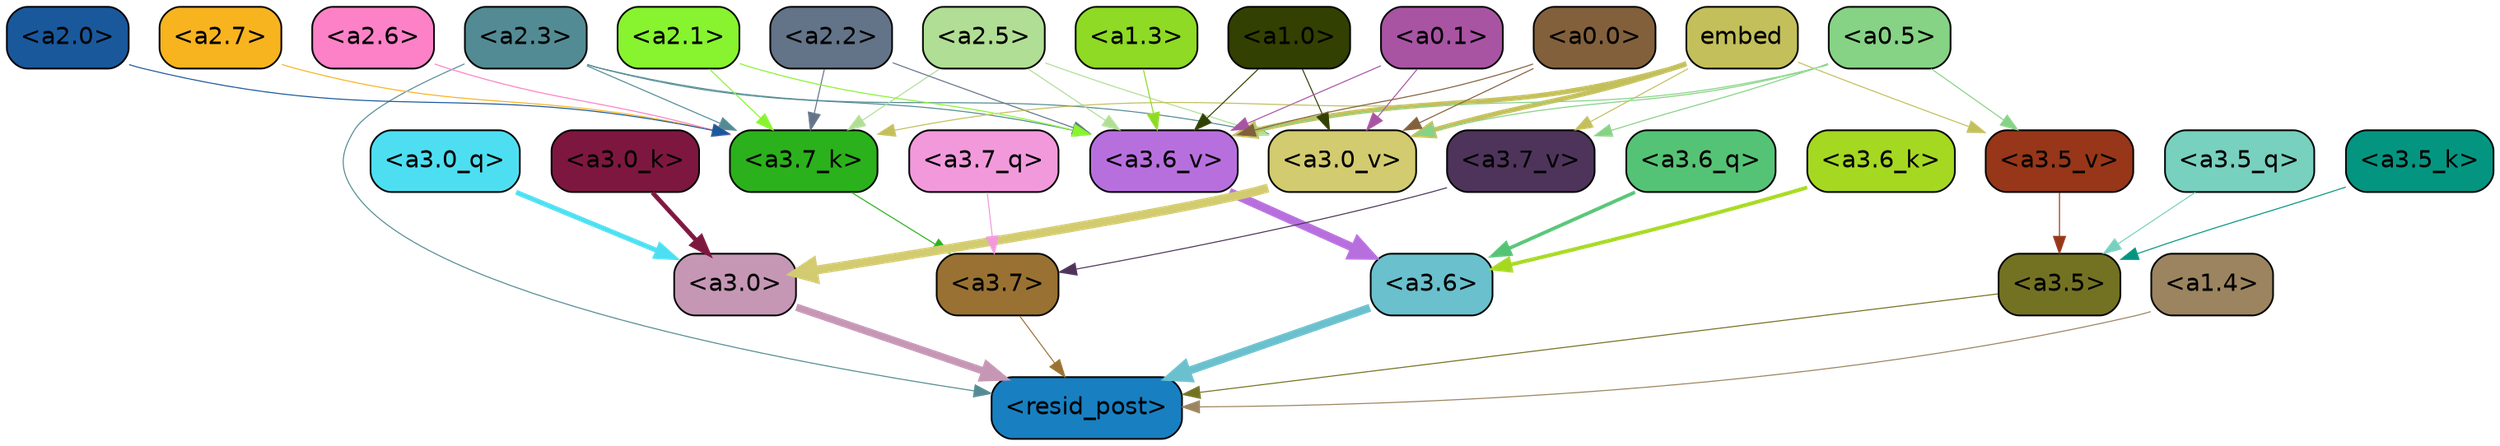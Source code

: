 strict digraph "" {
	graph [bgcolor=transparent,
		layout=dot,
		overlap=false,
		splines=true
	];
	"<a3.7>"	[color=black,
		fillcolor="#997132",
		fontname=Helvetica,
		shape=box,
		style="filled, rounded"];
	"<resid_post>"	[color=black,
		fillcolor="#187fc1",
		fontname=Helvetica,
		shape=box,
		style="filled, rounded"];
	"<a3.7>" -> "<resid_post>"	[color="#997132",
		penwidth=0.6];
	"<a3.6>"	[color=black,
		fillcolor="#6ac0cd",
		fontname=Helvetica,
		shape=box,
		style="filled, rounded"];
	"<a3.6>" -> "<resid_post>"	[color="#6ac0cd",
		penwidth=4.646730065345764];
	"<a3.5>"	[color=black,
		fillcolor="#737223",
		fontname=Helvetica,
		shape=box,
		style="filled, rounded"];
	"<a3.5>" -> "<resid_post>"	[color="#737223",
		penwidth=0.6];
	"<a3.0>"	[color=black,
		fillcolor="#c597b5",
		fontname=Helvetica,
		shape=box,
		style="filled, rounded"];
	"<a3.0>" -> "<resid_post>"	[color="#c597b5",
		penwidth=4.323132634162903];
	"<a2.3>"	[color=black,
		fillcolor="#538b94",
		fontname=Helvetica,
		shape=box,
		style="filled, rounded"];
	"<a2.3>" -> "<resid_post>"	[color="#538b94",
		penwidth=0.6];
	"<a3.7_k>"	[color=black,
		fillcolor="#2bb11b",
		fontname=Helvetica,
		shape=box,
		style="filled, rounded"];
	"<a2.3>" -> "<a3.7_k>"	[color="#538b94",
		penwidth=0.6];
	"<a3.6_v>"	[color=black,
		fillcolor="#b86fde",
		fontname=Helvetica,
		shape=box,
		style="filled, rounded"];
	"<a2.3>" -> "<a3.6_v>"	[color="#538b94",
		penwidth=0.6];
	"<a3.0_v>"	[color=black,
		fillcolor="#d3cb6f",
		fontname=Helvetica,
		shape=box,
		style="filled, rounded"];
	"<a2.3>" -> "<a3.0_v>"	[color="#538b94",
		penwidth=0.6];
	"<a1.4>"	[color=black,
		fillcolor="#9b845f",
		fontname=Helvetica,
		shape=box,
		style="filled, rounded"];
	"<a1.4>" -> "<resid_post>"	[color="#9b845f",
		penwidth=0.6];
	"<a3.7_q>"	[color=black,
		fillcolor="#f299dc",
		fontname=Helvetica,
		shape=box,
		style="filled, rounded"];
	"<a3.7_q>" -> "<a3.7>"	[color="#f299dc",
		penwidth=0.6];
	"<a3.6_q>"	[color=black,
		fillcolor="#55c375",
		fontname=Helvetica,
		shape=box,
		style="filled, rounded"];
	"<a3.6_q>" -> "<a3.6>"	[color="#55c375",
		penwidth=2.03758105635643];
	"<a3.5_q>"	[color=black,
		fillcolor="#78d0be",
		fontname=Helvetica,
		shape=box,
		style="filled, rounded"];
	"<a3.5_q>" -> "<a3.5>"	[color="#78d0be",
		penwidth=0.6];
	"<a3.0_q>"	[color=black,
		fillcolor="#4ddff1",
		fontname=Helvetica,
		shape=box,
		style="filled, rounded"];
	"<a3.0_q>" -> "<a3.0>"	[color="#4ddff1",
		penwidth=2.8638100624084473];
	"<a3.7_k>" -> "<a3.7>"	[color="#2bb11b",
		penwidth=0.6];
	"<a3.6_k>"	[color=black,
		fillcolor="#a5d820",
		fontname=Helvetica,
		shape=box,
		style="filled, rounded"];
	"<a3.6_k>" -> "<a3.6>"	[color="#a5d820",
		penwidth=2.174198240041733];
	"<a3.5_k>"	[color=black,
		fillcolor="#049581",
		fontname=Helvetica,
		shape=box,
		style="filled, rounded"];
	"<a3.5_k>" -> "<a3.5>"	[color="#049581",
		penwidth=0.6];
	"<a3.0_k>"	[color=black,
		fillcolor="#7e173f",
		fontname=Helvetica,
		shape=box,
		style="filled, rounded"];
	"<a3.0_k>" -> "<a3.0>"	[color="#7e173f",
		penwidth=2.6274144649505615];
	"<a3.7_v>"	[color=black,
		fillcolor="#4e345a",
		fontname=Helvetica,
		shape=box,
		style="filled, rounded"];
	"<a3.7_v>" -> "<a3.7>"	[color="#4e345a",
		penwidth=0.6];
	"<a3.6_v>" -> "<a3.6>"	[color="#b86fde",
		penwidth=5.002329230308533];
	"<a3.5_v>"	[color=black,
		fillcolor="#973618",
		fontname=Helvetica,
		shape=box,
		style="filled, rounded"];
	"<a3.5_v>" -> "<a3.5>"	[color="#973618",
		penwidth=0.6];
	"<a3.0_v>" -> "<a3.0>"	[color="#d3cb6f",
		penwidth=5.188832879066467];
	"<a2.7>"	[color=black,
		fillcolor="#f8b41f",
		fontname=Helvetica,
		shape=box,
		style="filled, rounded"];
	"<a2.7>" -> "<a3.7_k>"	[color="#f8b41f",
		penwidth=0.6];
	"<a2.6>"	[color=black,
		fillcolor="#fd81c7",
		fontname=Helvetica,
		shape=box,
		style="filled, rounded"];
	"<a2.6>" -> "<a3.7_k>"	[color="#fd81c7",
		penwidth=0.6];
	"<a2.5>"	[color=black,
		fillcolor="#b1de95",
		fontname=Helvetica,
		shape=box,
		style="filled, rounded"];
	"<a2.5>" -> "<a3.7_k>"	[color="#b1de95",
		penwidth=0.6];
	"<a2.5>" -> "<a3.6_v>"	[color="#b1de95",
		penwidth=0.6];
	"<a2.5>" -> "<a3.0_v>"	[color="#b1de95",
		penwidth=0.6];
	"<a2.2>"	[color=black,
		fillcolor="#637388",
		fontname=Helvetica,
		shape=box,
		style="filled, rounded"];
	"<a2.2>" -> "<a3.7_k>"	[color="#637388",
		penwidth=0.6];
	"<a2.2>" -> "<a3.6_v>"	[color="#637388",
		penwidth=0.6];
	"<a2.1>"	[color=black,
		fillcolor="#87f42f",
		fontname=Helvetica,
		shape=box,
		style="filled, rounded"];
	"<a2.1>" -> "<a3.7_k>"	[color="#87f42f",
		penwidth=0.6];
	"<a2.1>" -> "<a3.6_v>"	[color="#87f42f",
		penwidth=0.6];
	"<a2.0>"	[color=black,
		fillcolor="#1a589c",
		fontname=Helvetica,
		shape=box,
		style="filled, rounded"];
	"<a2.0>" -> "<a3.7_k>"	[color="#1a589c",
		penwidth=0.6];
	embed	[color=black,
		fillcolor="#c3bf5b",
		fontname=Helvetica,
		shape=box,
		style="filled, rounded"];
	embed -> "<a3.7_k>"	[color="#c3bf5b",
		penwidth=0.6];
	embed -> "<a3.7_v>"	[color="#c3bf5b",
		penwidth=0.6];
	embed -> "<a3.6_v>"	[color="#c3bf5b",
		penwidth=2.8301228284835815];
	embed -> "<a3.5_v>"	[color="#c3bf5b",
		penwidth=0.6];
	embed -> "<a3.0_v>"	[color="#c3bf5b",
		penwidth=2.7660785913467407];
	"<a0.5>"	[color=black,
		fillcolor="#86d385",
		fontname=Helvetica,
		shape=box,
		style="filled, rounded"];
	"<a0.5>" -> "<a3.7_v>"	[color="#86d385",
		penwidth=0.6];
	"<a0.5>" -> "<a3.6_v>"	[color="#86d385",
		penwidth=0.6];
	"<a0.5>" -> "<a3.5_v>"	[color="#86d385",
		penwidth=0.6];
	"<a0.5>" -> "<a3.0_v>"	[color="#86d385",
		penwidth=0.6124261617660522];
	"<a1.3>"	[color=black,
		fillcolor="#8eda24",
		fontname=Helvetica,
		shape=box,
		style="filled, rounded"];
	"<a1.3>" -> "<a3.6_v>"	[color="#8eda24",
		penwidth=0.6];
	"<a1.0>"	[color=black,
		fillcolor="#324001",
		fontname=Helvetica,
		shape=box,
		style="filled, rounded"];
	"<a1.0>" -> "<a3.6_v>"	[color="#324001",
		penwidth=0.6];
	"<a1.0>" -> "<a3.0_v>"	[color="#324001",
		penwidth=0.6];
	"<a0.1>"	[color=black,
		fillcolor="#a854a3",
		fontname=Helvetica,
		shape=box,
		style="filled, rounded"];
	"<a0.1>" -> "<a3.6_v>"	[color="#a854a3",
		penwidth=0.6];
	"<a0.1>" -> "<a3.0_v>"	[color="#a854a3",
		penwidth=0.6];
	"<a0.0>"	[color=black,
		fillcolor="#82603c",
		fontname=Helvetica,
		shape=box,
		style="filled, rounded"];
	"<a0.0>" -> "<a3.6_v>"	[color="#82603c",
		penwidth=0.6];
	"<a0.0>" -> "<a3.0_v>"	[color="#82603c",
		penwidth=0.6];
}
